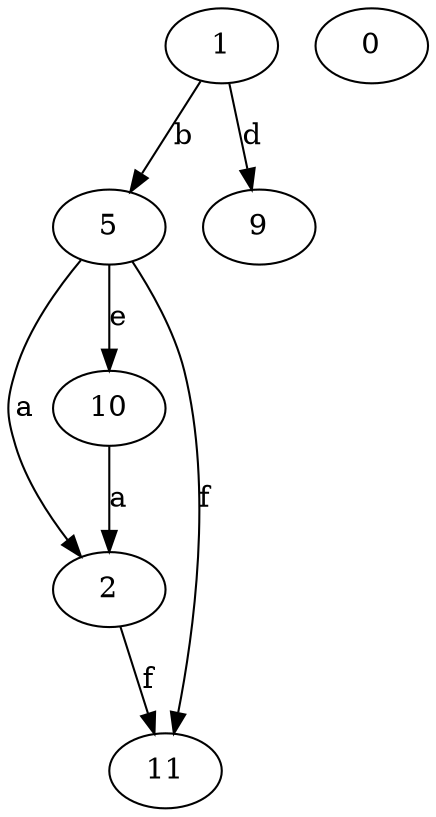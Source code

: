 strict digraph  {
1;
2;
5;
0;
9;
10;
11;
1 -> 5  [label=b];
1 -> 9  [label=d];
2 -> 11  [label=f];
5 -> 2  [label=a];
5 -> 10  [label=e];
5 -> 11  [label=f];
10 -> 2  [label=a];
}
